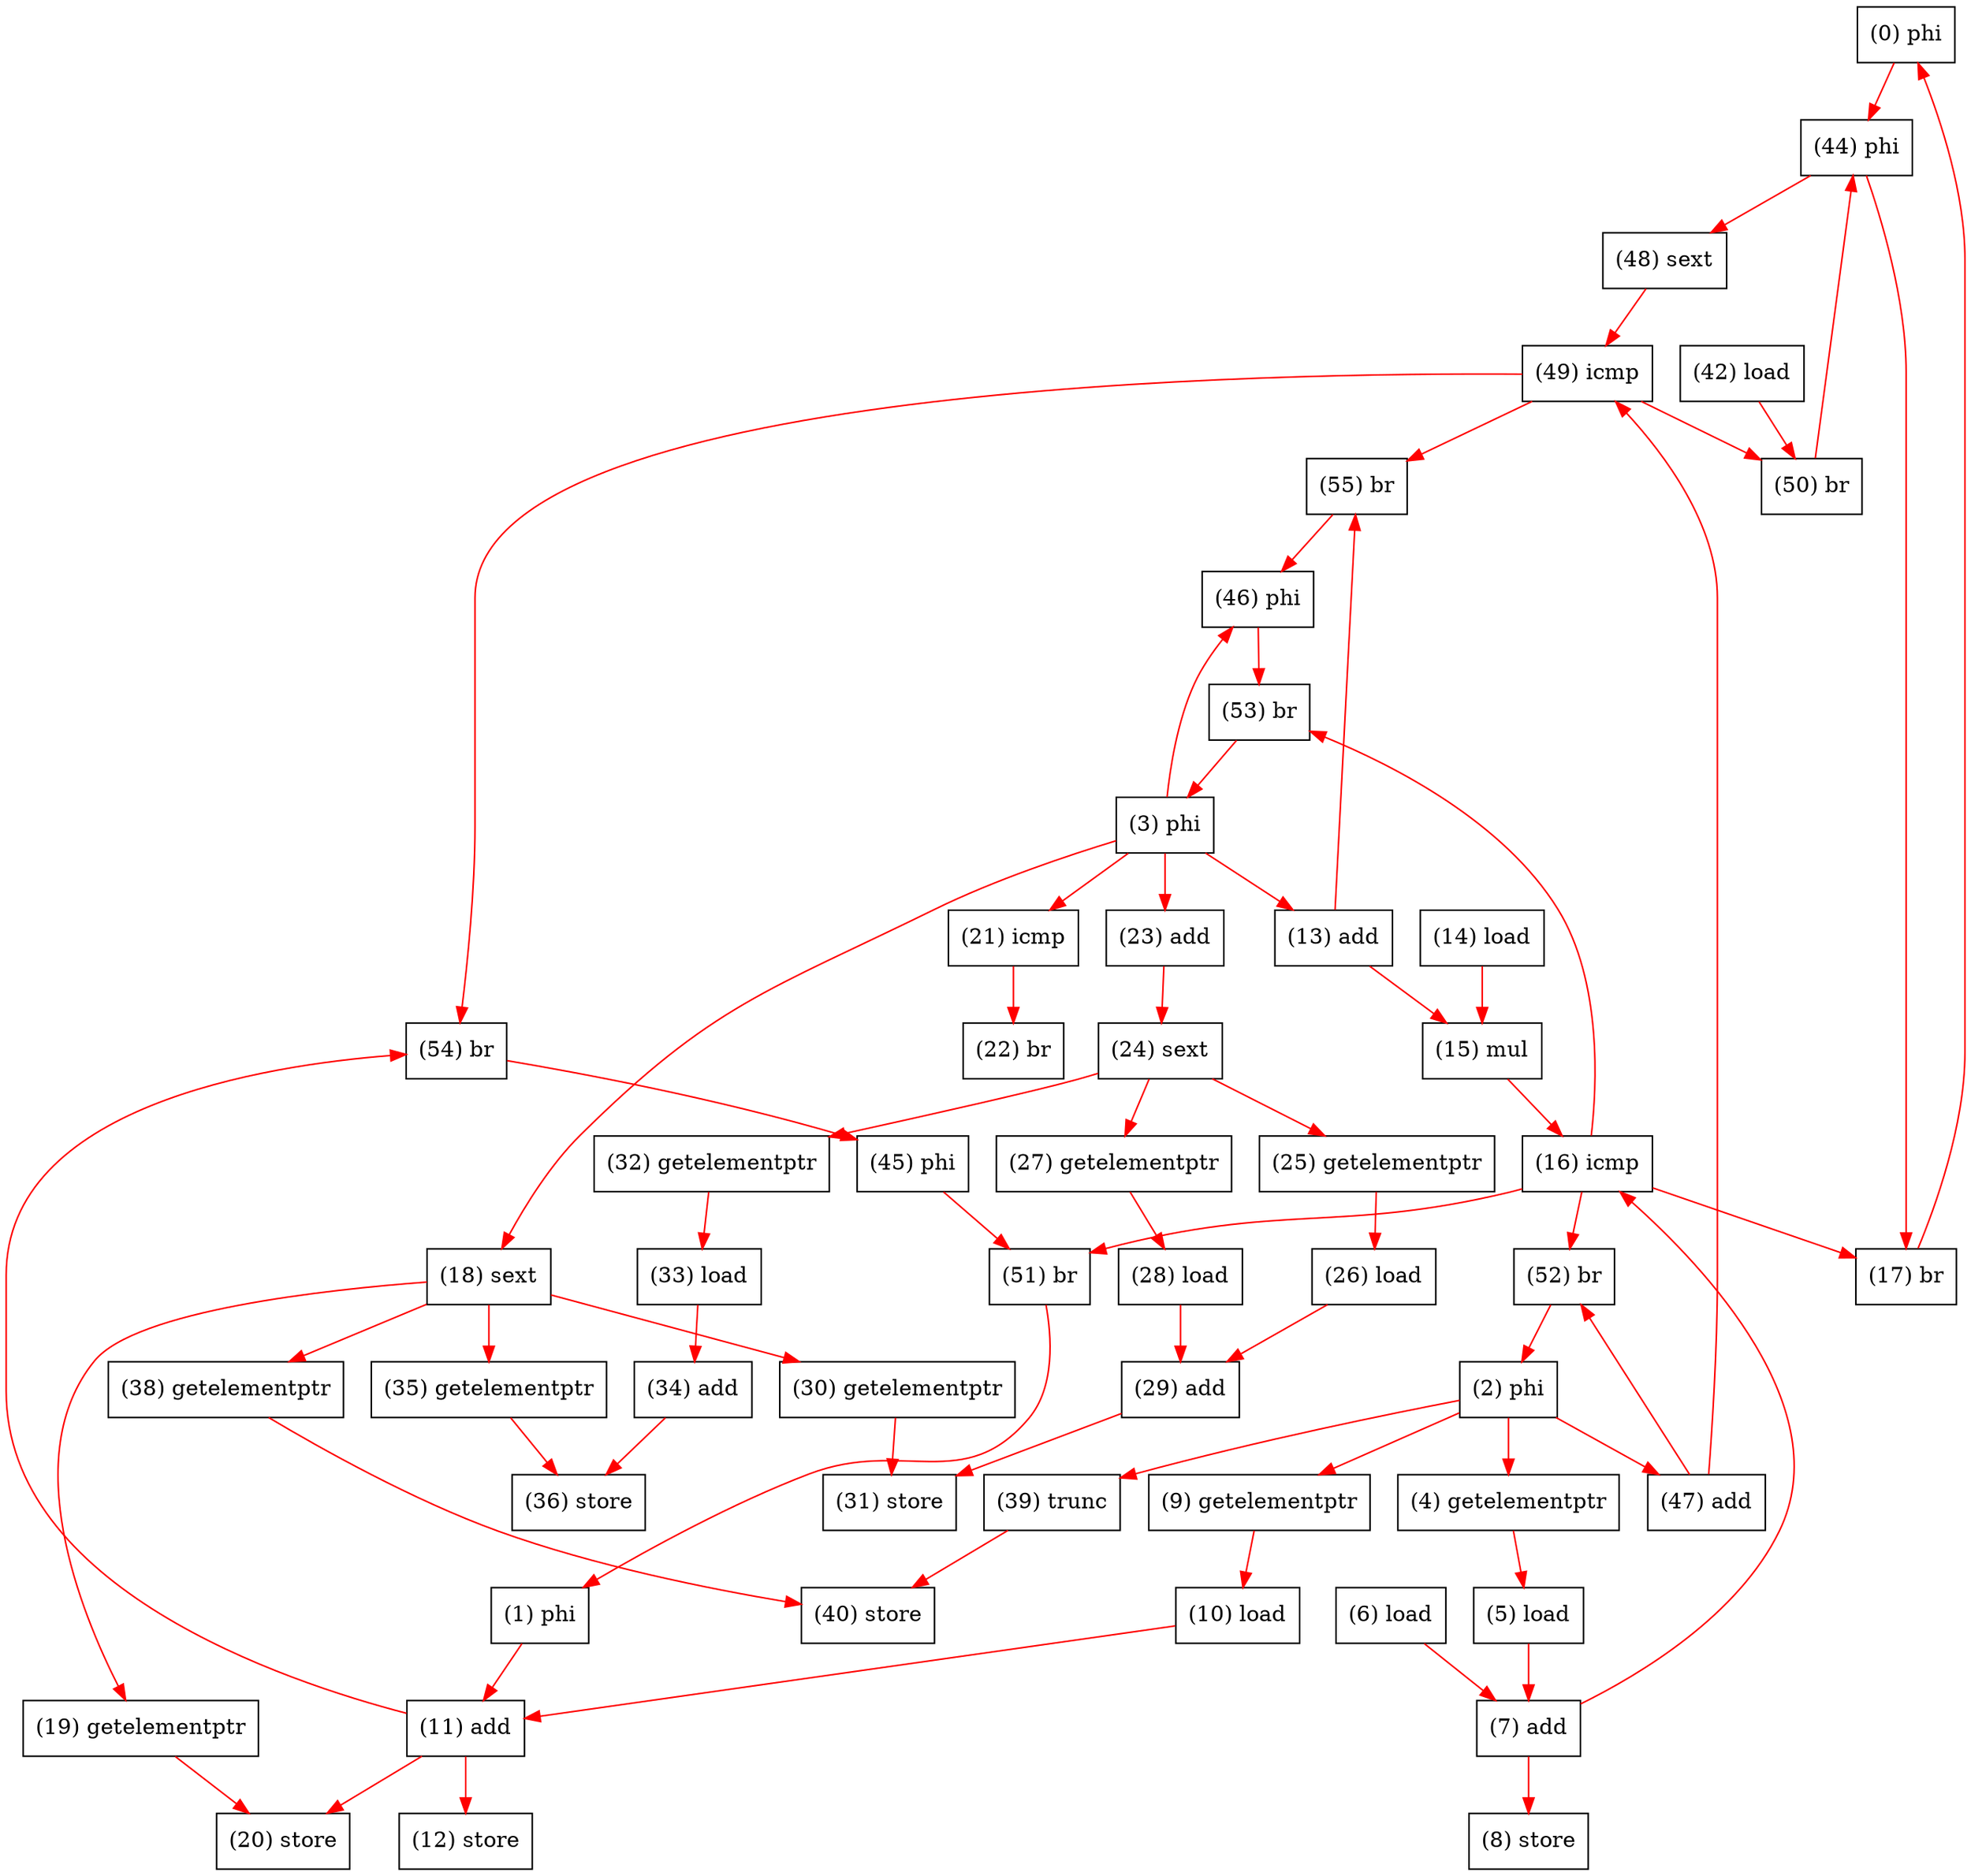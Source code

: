 digraph "DFG for'kernel' function" {
	Node0phi[shape=record, label="(0) phi"];
	Node1phi[shape=record, label="(1) phi"];
	Node2phi[shape=record, label="(2) phi"];
	Node3phi[shape=record, label="(3) phi"];
	Node4getelementptr[shape=record, label="(4) getelementptr"];
	Node5load[shape=record, label="(5) load"];
	Node6load[shape=record, label="(6) load"];
	Node7add[shape=record, label="(7) add"];
	Node8store[shape=record, label="(8) store"];
	Node9getelementptr[shape=record, label="(9) getelementptr"];
	Node10load[shape=record, label="(10) load"];
	Node11add[shape=record, label="(11) add"];
	Node12store[shape=record, label="(12) store"];
	Node13add[shape=record, label="(13) add"];
	Node14load[shape=record, label="(14) load"];
	Node15mul[shape=record, label="(15) mul"];
	Node16icmp[shape=record, label="(16) icmp"];
	Node17br[shape=record, label="(17) br"];
	Node18sext[shape=record, label="(18) sext"];
	Node19getelementptr[shape=record, label="(19) getelementptr"];
	Node20store[shape=record, label="(20) store"];
	Node21icmp[shape=record, label="(21) icmp"];
	Node22br[shape=record, label="(22) br"];
	Node23add[shape=record, label="(23) add"];
	Node24sext[shape=record, label="(24) sext"];
	Node25getelementptr[shape=record, label="(25) getelementptr"];
	Node26load[shape=record, label="(26) load"];
	Node27getelementptr[shape=record, label="(27) getelementptr"];
	Node28load[shape=record, label="(28) load"];
	Node29add[shape=record, label="(29) add"];
	Node30getelementptr[shape=record, label="(30) getelementptr"];
	Node31store[shape=record, label="(31) store"];
	Node32getelementptr[shape=record, label="(32) getelementptr"];
	Node33load[shape=record, label="(33) load"];
	Node34add[shape=record, label="(34) add"];
	Node35getelementptr[shape=record, label="(35) getelementptr"];
	Node36store[shape=record, label="(36) store"];
	Node38getelementptr[shape=record, label="(38) getelementptr"];
	Node39trunc[shape=record, label="(39) trunc"];
	Node40store[shape=record, label="(40) store"];
	Node42load[shape=record, label="(42) load"];
	Node44phi[shape=record, label="(44) phi"];
	Node45phi[shape=record, label="(45) phi"];
	Node46phi[shape=record, label="(46) phi"];
	Node47add[shape=record, label="(47) add"];
	Node48sext[shape=record, label="(48) sext"];
	Node49icmp[shape=record, label="(49) icmp"];
	Node50br[shape=record, label="(50) br"];
	Node51br[shape=record, label="(51) br"];
	Node52br[shape=record, label="(52) br"];
	Node53br[shape=record, label="(53) br"];
	Node54br[shape=record, label="(54) br"];
	Node55br[shape=record, label="(55) br"];
edge [color=red]
	Node2phi -> Node4getelementptr
	Node4getelementptr -> Node5load
	Node6load -> Node7add
	Node5load -> Node7add
	Node7add -> Node8store
	Node2phi -> Node9getelementptr
	Node9getelementptr -> Node10load
	Node1phi -> Node11add
	Node10load -> Node11add
	Node11add -> Node12store
	Node3phi -> Node13add
	Node14load -> Node15mul
	Node13add -> Node15mul
	Node7add -> Node16icmp
	Node15mul -> Node16icmp
	Node16icmp -> Node17br
	Node3phi -> Node18sext
	Node18sext -> Node19getelementptr
	Node11add -> Node20store
	Node19getelementptr -> Node20store
	Node3phi -> Node21icmp
	Node21icmp -> Node22br
	Node3phi -> Node23add
	Node23add -> Node24sext
	Node24sext -> Node25getelementptr
	Node25getelementptr -> Node26load
	Node24sext -> Node27getelementptr
	Node27getelementptr -> Node28load
	Node28load -> Node29add
	Node26load -> Node29add
	Node18sext -> Node30getelementptr
	Node29add -> Node31store
	Node30getelementptr -> Node31store
	Node24sext -> Node32getelementptr
	Node32getelementptr -> Node33load
	Node33load -> Node34add
	Node18sext -> Node35getelementptr
	Node34add -> Node36store
	Node35getelementptr -> Node36store
	Node18sext -> Node38getelementptr
	Node2phi -> Node39trunc
	Node39trunc -> Node40store
	Node38getelementptr -> Node40store
	Node0phi -> Node44phi
	Node3phi -> Node46phi
	Node2phi -> Node47add
	Node44phi -> Node48sext
	Node47add -> Node49icmp
	Node48sext -> Node49icmp
	Node49icmp -> Node50br
	Node16icmp -> Node51br
	Node16icmp -> Node52br
	Node16icmp -> Node53br
	Node49icmp -> Node54br
	Node49icmp -> Node55br
	Node44phi -> Node17br
	Node17br -> Node0phi
	Node45phi -> Node51br
	Node51br -> Node1phi
	Node47add -> Node52br
	Node52br -> Node2phi
	Node46phi -> Node53br
	Node53br -> Node3phi
	Node42load -> Node50br
	Node50br -> Node44phi
	Node11add -> Node54br
	Node54br -> Node45phi
	Node13add -> Node55br
	Node55br -> Node46phi
}
